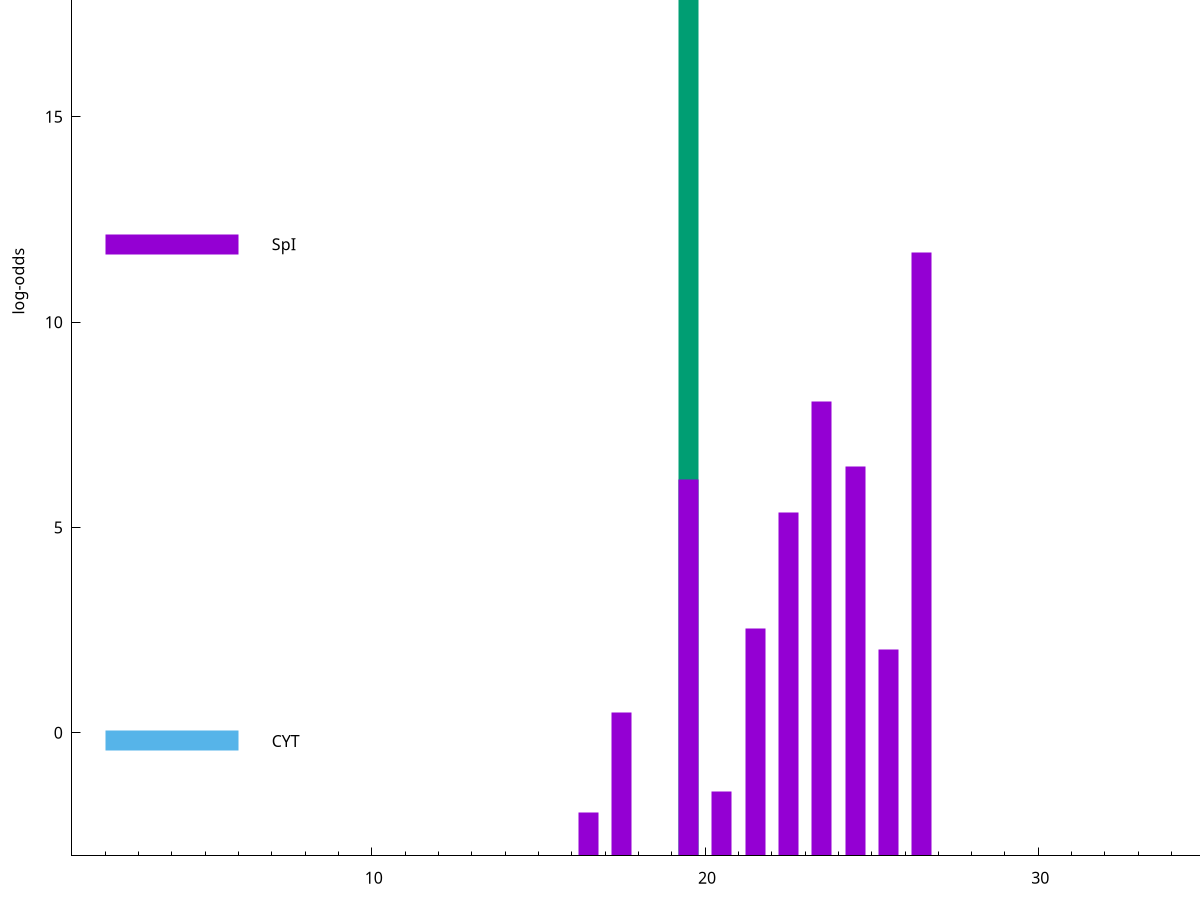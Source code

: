 set title "LipoP predictions for SRR4017833.gff"
set size 2., 1.4
set xrange [1:70] 
set mxtics 10
set yrange [-3:25]
set y2range [0:28]
set ylabel "log-odds"
set term postscript eps color solid "Helvetica" 30
set output "SRR4017833.gff47.eps"
set arrow from 2,21.9406 to 6,21.9406 nohead lt 2 lw 20
set label "SpII" at 7,21.9406
set arrow from 2,11.8985 to 6,11.8985 nohead lt 1 lw 20
set label "SpI" at 7,11.8985
set arrow from 2,-0.200913 to 6,-0.200913 nohead lt 3 lw 20
set label "CYT" at 7,-0.200913
set arrow from 2,21.9406 to 6,21.9406 nohead lt 2 lw 20
set label "SpII" at 7,21.9406
# NOTE: The scores below are the log-odds scores with the threshold
# NOTE: subtracted (a hack to make gnuplot make the histogram all
# NOTE: look nice).
plot "-" axes x1y2 title "" with impulses lt 2 lw 20, "-" axes x1y2 title "" with impulses lt 1 lw 20
19.500000 24.940600
e
26.500000 14.702900
23.500000 11.076710
24.500000 9.474880
19.500000 9.173210
22.500000 8.352070
21.500000 5.543430
25.500000 5.026490
17.500000 3.481851
20.500000 1.559850
16.500000 1.068530
e
exit
